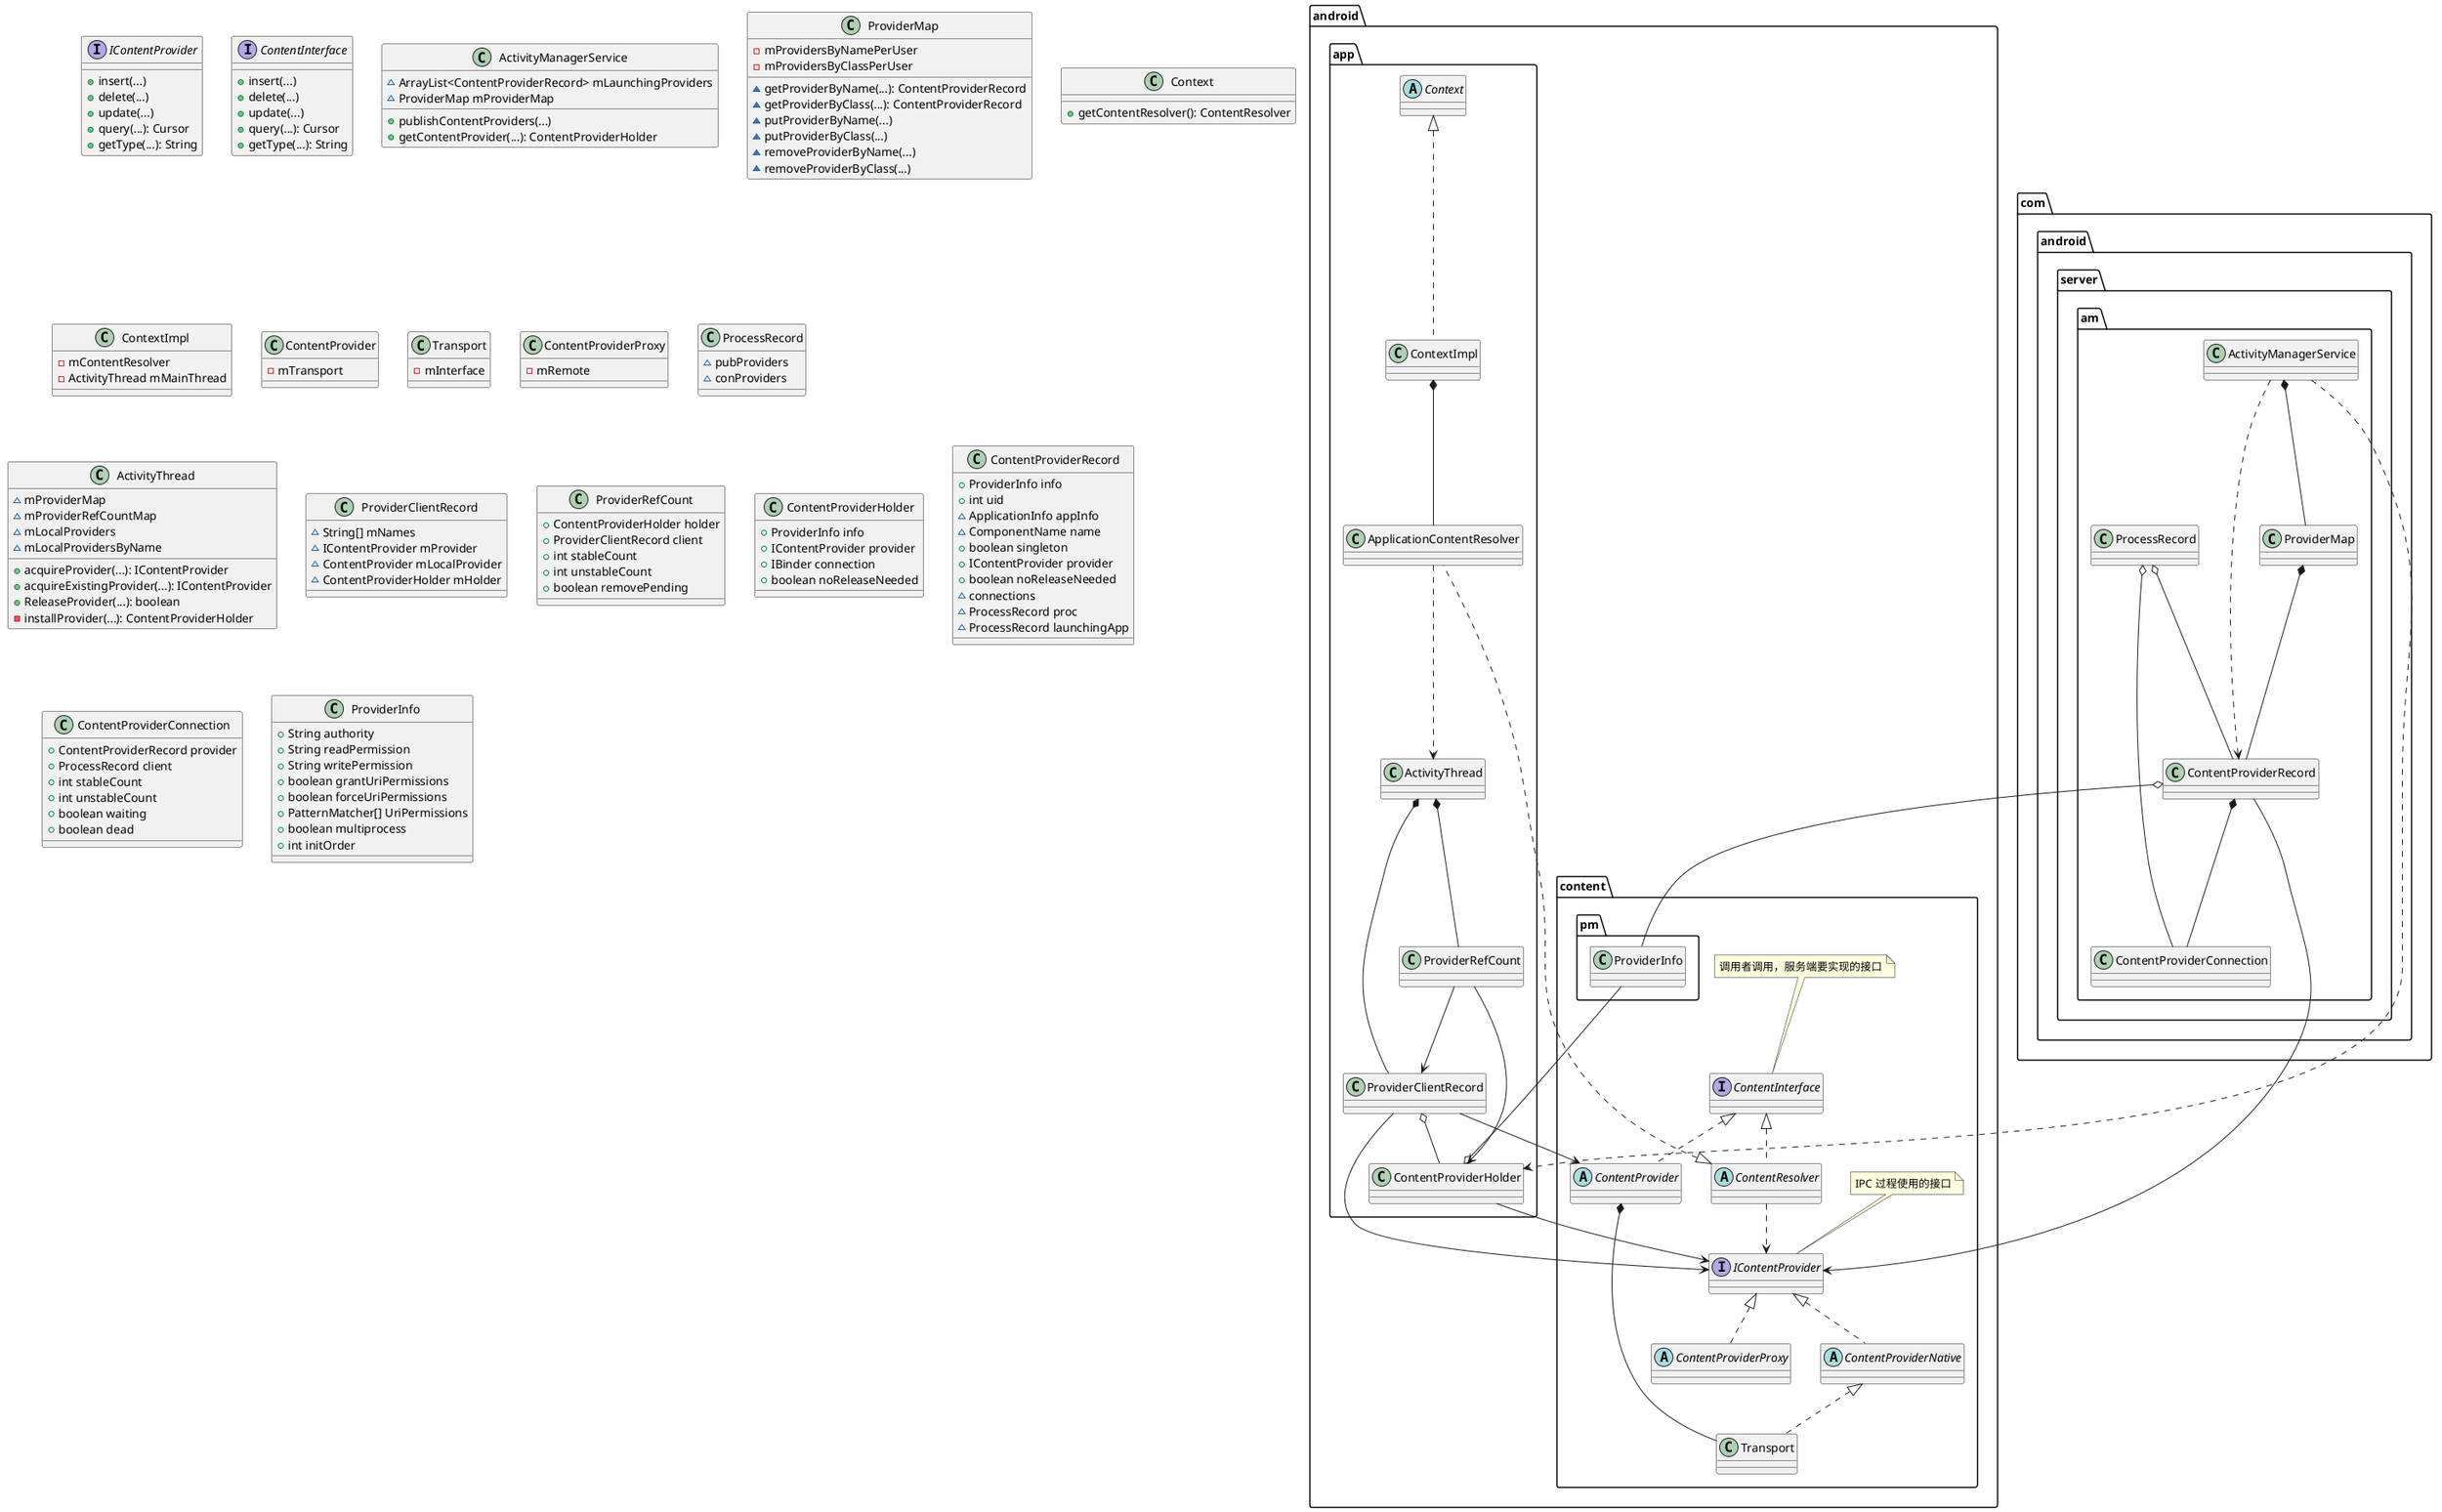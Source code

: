 @startuml Classes
package android.content {
    abstract class ContentProvider
    abstract class ContentProviderNative
    abstract class ContentProviderProxy
    abstract class ContentResolver
    class Transport
    Interface ContentInterface
    note top: 调用者调用，服务端要实现的接口
    Interface IContentProvider
    note top: IPC 过程使用的接口
}
package android.content.pm {
    ' class PackageManager
    class ProviderInfo
}
package android.app {
    abstract class Context
    class ContextImpl
    class ActivityThread
    class ContentProviderHolder
    class ProviderClientRecord
    class ApplicationContentResolver
    class ProviderRefCount
}
package com.android.server.am {
    class ActivityManagerService
    class ContentProviderRecord
    class ContentProviderConnection
    class ProviderMap
    class ProcessRecord
}

ContentResolver ..> IContentProvider
ContentProvider *-- Transport
IContentProvider <|.. ContentProviderNative
IContentProvider <|.. ContentProviderProxy
ContentProviderNative <|.. Transport
ContentInterface <|.. ContentProvider
ContentInterface <|.. ContentResolver

Context <|.. ContextImpl
ContentResolver <|.. ApplicationContentResolver
ContextImpl *-- ApplicationContentResolver
ApplicationContentResolver ..> ActivityThread
ActivityThread *-- ProviderClientRecord
ActivityThread *-- ProviderRefCount
ProviderClientRecord o-- ContentProviderHolder
ProviderRefCount --> ProviderClientRecord
ProviderRefCount --> ContentProviderHolder
ProviderClientRecord --> IContentProvider
ProviderClientRecord --> ContentProvider
ContentProviderHolder o-- ProviderInfo
ContentProviderHolder --> IContentProvider

ActivityManagerService *-- ProviderMap
ActivityManagerService ..> ContentProviderHolder
ActivityManagerService ..> ContentProviderRecord
ProviderMap *-- ContentProviderRecord

ContentProviderRecord o-- ProviderInfo
ContentProviderRecord *-- ContentProviderConnection
ContentProviderRecord --> IContentProvider
ProcessRecord o-- ContentProviderConnection
ProcessRecord o-- ContentProviderRecord

Interface IContentProvider {
    + insert(...)
    + delete(...)
    + update(...)
    + query(...): Cursor
    + getType(...): String
}
Interface ContentInterface {
    + insert(...)
    + delete(...)
    + update(...)
    + query(...): Cursor
    + getType(...): String
}
class ActivityManagerService {
~ ArrayList<ContentProviderRecord> mLaunchingProviders
~ ProviderMap mProviderMap
+ publishContentProviders(...)
+ getContentProvider(...): ContentProviderHolder
}
class ProviderMap {
- mProvidersByNamePerUser
- mProvidersByClassPerUser
~ getProviderByName(...): ContentProviderRecord
~ getProviderByClass(...): ContentProviderRecord
~ putProviderByName(...)
~ putProviderByClass(...)
~ removeProviderByName(...)
~ removeProviderByClass(...)
}
class Context {
+ getContentResolver(): ContentResolver
}
class ContextImpl {
' - ApplicationContentResolver mContentResolver
- mContentResolver
- ActivityThread mMainThread
}
class ContentProvider {
- mTransport
}
class Transport {
- mInterface
}
class ContentProviderProxy {
- mRemote
}
class ProcessRecord {
' ~ ArrayMap<String, ContentProviderRecord> pubProviders
' ~ ArrayList<ContentProviderConnection> conProviders
~ pubProviders
~ conProviders
}
class ActivityThread {
' ~ ArrayMap<ProviderKey, ProviderClientRecord> mProviderMap
' ~ ArrayMap<IBinder, ProviderRefCount> mProviderRefCountMap
' ~ ArrayMap<IBinder, ProviderClientRecord> mLocalProviders
' ~ ArrayMap<ComponentName, ProviderClientRecord> mLocalProvidersByName
~ mProviderMap
~ mProviderRefCountMap
~ mLocalProviders
~ mLocalProvidersByName
+ acquireProvider(...): IContentProvider
+ acquireExistingProvider(...): IContentProvider
+ ReleaseProvider(...): boolean
- installProvider(...): ContentProviderHolder
}
class ProviderClientRecord {
~ String[] mNames
~ IContentProvider mProvider
~ ContentProvider mLocalProvider
~ ContentProviderHolder mHolder
}
class ProviderRefCount {
+ ContentProviderHolder holder
+ ProviderClientRecord client
+ int stableCount
+ int unstableCount
+ boolean removePending
}
class ContentProviderHolder {
+ ProviderInfo info
+ IContentProvider provider
+ IBinder connection
+ boolean noReleaseNeeded
}
class ContentProviderRecord {
+ ProviderInfo info
+ int uid
~ ApplicationInfo appInfo
~ ComponentName name
+ boolean singleton
+ IContentProvider provider
+ boolean noReleaseNeeded
' ~ ArrayList<ContentProviderConnection> connections
~ connections
~ ProcessRecord proc
~ ProcessRecord launchingApp
}
class ContentProviderConnection {
+ ContentProviderRecord provider
+ ProcessRecord client
+ int stableCount
+ int unstableCount
+ boolean waiting
+ boolean dead
}
class ProviderInfo {
+ String authority
+ String readPermission
+ String writePermission
+ boolean grantUriPermissions
+ boolean forceUriPermissions
+ PatternMatcher[] UriPermissions
+ boolean multiprocess
+ int initOrder
}
@enduml

@startuml interfaces
package 客户端对象 {
abstract class ContentProviderProxy
abstract class ContentResolver
}
package 服务端对象 {
abstract class ContentProvider
abstract class ContentProviderNative
class Transport
}
package 接口 {
Interface ContentInterface
note top: 调用者调用，服务端要实现的接口
Interface IContentProvider
note top: IPC 过程使用的接口
}

ContentResolver ..> IContentProvider
ContentProvider *-- Transport
IContentProvider <|.. ContentProviderNative
IContentProvider <|.. ContentProviderProxy
ContentProviderNative <|.. Transport
ContentInterface <|.. ContentProvider
ContentInterface <|.. ContentResolver

Interface IContentProvider {
    + insert(...)
    + delete(...)
    + update(...)
    + query(...): Cursor
    + getType(...): String
}
Interface ContentInterface {
    + insert(...)
    + delete(...)
    + update(...)
    + query(...): Cursor
    + getType(...): String
}

class ContentProvider {
- mTransport
}
class Transport {
- ContentProvider mInterface
}
class ContentProviderProxy {
- IBinder mRemote
}
@enduml